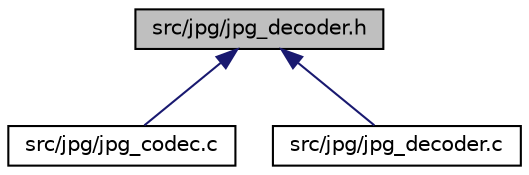 digraph "src/jpg/jpg_decoder.h"
{
 // LATEX_PDF_SIZE
  edge [fontname="Helvetica",fontsize="10",labelfontname="Helvetica",labelfontsize="10"];
  node [fontname="Helvetica",fontsize="10",shape=record];
  Node1 [label="src/jpg/jpg_decoder.h",height=0.2,width=0.4,color="black", fillcolor="grey75", style="filled", fontcolor="black",tooltip=" "];
  Node1 -> Node2 [dir="back",color="midnightblue",fontsize="10",style="solid",fontname="Helvetica"];
  Node2 [label="src/jpg/jpg_codec.c",height=0.2,width=0.4,color="black", fillcolor="white", style="filled",URL="$jpg__codec_8c.html",tooltip=" "];
  Node1 -> Node3 [dir="back",color="midnightblue",fontsize="10",style="solid",fontname="Helvetica"];
  Node3 [label="src/jpg/jpg_decoder.c",height=0.2,width=0.4,color="black", fillcolor="white", style="filled",URL="$jpg__decoder_8c.html",tooltip=" "];
}
